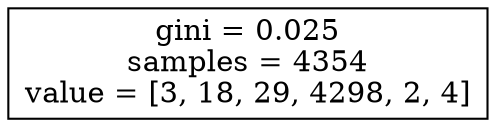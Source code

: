 digraph Tree {
node [shape=box] ;
0 [label="gini = 0.025\nsamples = 4354\nvalue = [3, 18, 29, 4298, 2, 4]"] ;
}